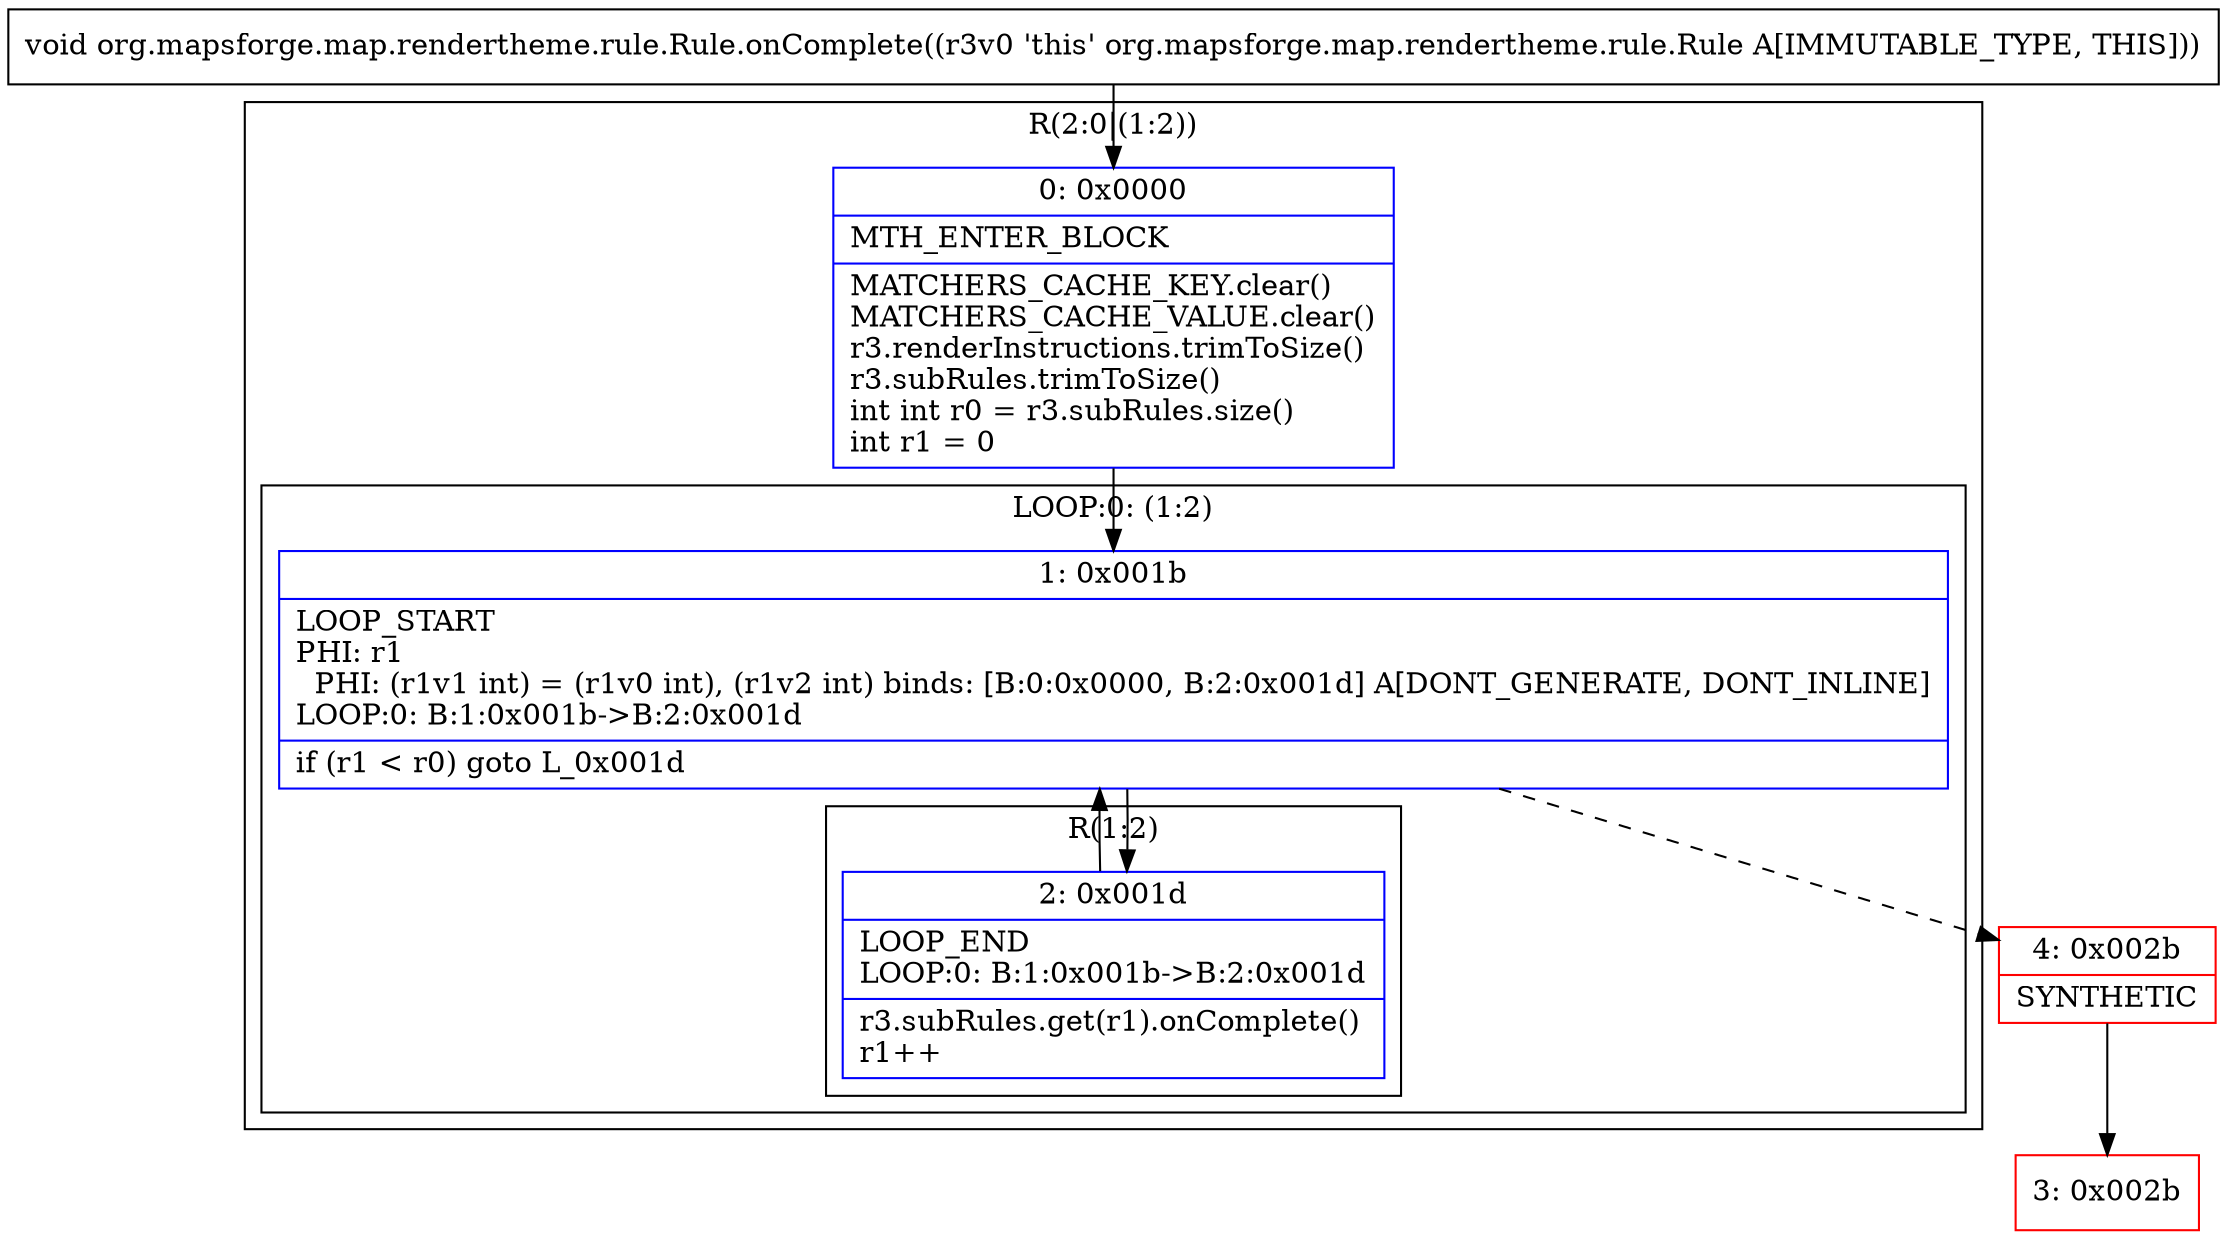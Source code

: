 digraph "CFG fororg.mapsforge.map.rendertheme.rule.Rule.onComplete()V" {
subgraph cluster_Region_1079911557 {
label = "R(2:0|(1:2))";
node [shape=record,color=blue];
Node_0 [shape=record,label="{0\:\ 0x0000|MTH_ENTER_BLOCK\l|MATCHERS_CACHE_KEY.clear()\lMATCHERS_CACHE_VALUE.clear()\lr3.renderInstructions.trimToSize()\lr3.subRules.trimToSize()\lint int r0 = r3.subRules.size()\lint r1 = 0\l}"];
subgraph cluster_LoopRegion_442875395 {
label = "LOOP:0: (1:2)";
node [shape=record,color=blue];
Node_1 [shape=record,label="{1\:\ 0x001b|LOOP_START\lPHI: r1 \l  PHI: (r1v1 int) = (r1v0 int), (r1v2 int) binds: [B:0:0x0000, B:2:0x001d] A[DONT_GENERATE, DONT_INLINE]\lLOOP:0: B:1:0x001b\-\>B:2:0x001d\l|if (r1 \< r0) goto L_0x001d\l}"];
subgraph cluster_Region_12679814 {
label = "R(1:2)";
node [shape=record,color=blue];
Node_2 [shape=record,label="{2\:\ 0x001d|LOOP_END\lLOOP:0: B:1:0x001b\-\>B:2:0x001d\l|r3.subRules.get(r1).onComplete()\lr1++\l}"];
}
}
}
Node_3 [shape=record,color=red,label="{3\:\ 0x002b}"];
Node_4 [shape=record,color=red,label="{4\:\ 0x002b|SYNTHETIC\l}"];
MethodNode[shape=record,label="{void org.mapsforge.map.rendertheme.rule.Rule.onComplete((r3v0 'this' org.mapsforge.map.rendertheme.rule.Rule A[IMMUTABLE_TYPE, THIS])) }"];
MethodNode -> Node_0;
Node_0 -> Node_1;
Node_1 -> Node_2;
Node_1 -> Node_4[style=dashed];
Node_2 -> Node_1;
Node_4 -> Node_3;
}

